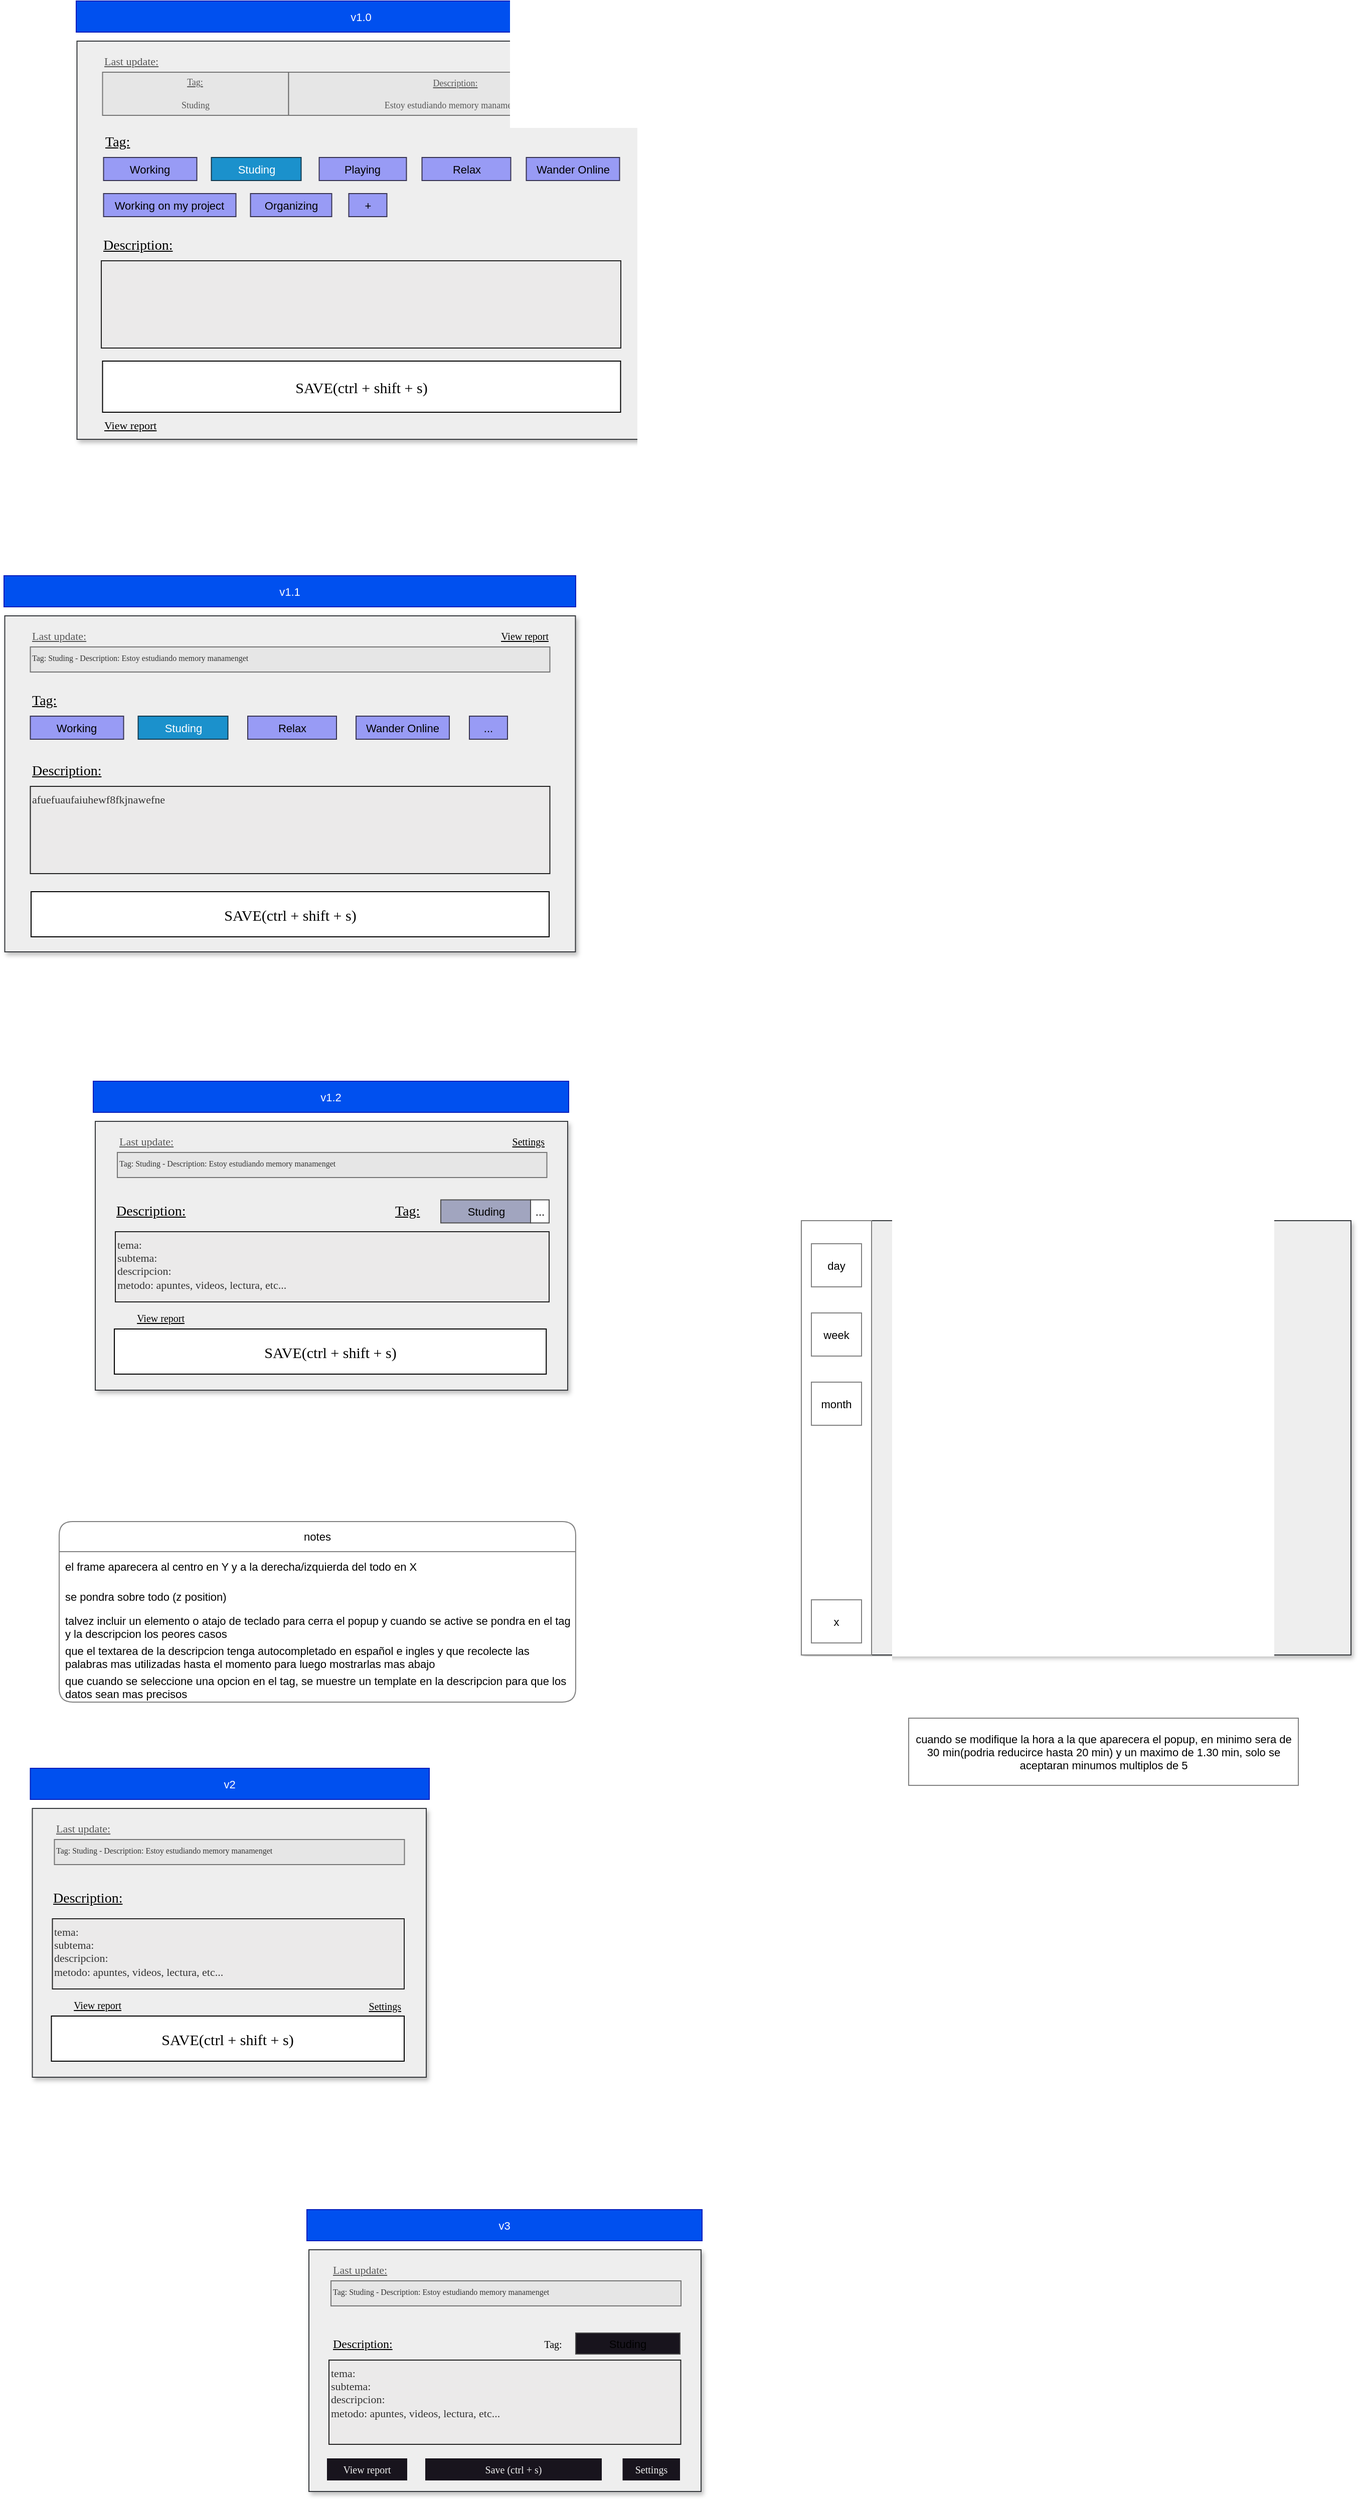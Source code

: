 <mxfile version="21.1.2" type="device" pages="2">
  <diagram id="fGHJM5MCqLucSSKI0ixK" name="Desing">
    <mxGraphModel dx="749" dy="794" grid="0" gridSize="10" guides="1" tooltips="1" connect="1" arrows="1" fold="1" page="0" pageScale="1" pageWidth="6000" pageHeight="6000" math="0" shadow="0">
      <root>
        <mxCell id="0" />
        <mxCell id="1" parent="0" />
        <mxCell id="WX6EeEbefu8KRz162WAU-1" value="" style="rounded=0;whiteSpace=wrap;html=1;shadow=1;strokeColor=#36393d;fontFamily=Helvetica;fontSize=11;fillColor=#eeeeee;" parent="1" vertex="1">
          <mxGeometry x="175.75" y="-187" width="569" height="397" as="geometry" />
        </mxCell>
        <mxCell id="WX6EeEbefu8KRz162WAU-2" value="v1.0" style="rounded=0;whiteSpace=wrap;html=1;shadow=0;strokeColor=#001DBC;fontFamily=Helvetica;fontSize=11;fillColor=#0050ef;fontColor=#ffffff;" parent="1" vertex="1">
          <mxGeometry x="175" y="-227" width="568" height="31" as="geometry" />
        </mxCell>
        <mxCell id="WX6EeEbefu8KRz162WAU-26" value="" style="group" parent="1" vertex="1" connectable="0">
          <mxGeometry x="200" y="2" width="518" height="117" as="geometry" />
        </mxCell>
        <mxCell id="WX6EeEbefu8KRz162WAU-3" value="" style="rounded=0;whiteSpace=wrap;html=1;shadow=0;strokeColor=#212121;fontFamily=Helvetica;fontSize=11;fillColor=#ebeaea;strokeWidth=1;glass=0;fontColor=#333333;" parent="WX6EeEbefu8KRz162WAU-26" vertex="1">
          <mxGeometry y="30" width="518" height="87" as="geometry" />
        </mxCell>
        <mxCell id="WX6EeEbefu8KRz162WAU-5" value="Description:" style="text;html=1;strokeColor=none;fillColor=none;align=left;verticalAlign=middle;whiteSpace=wrap;rounded=0;fontSize=14;fontFamily=Lucida Console;fontColor=#000000;fontStyle=4" parent="WX6EeEbefu8KRz162WAU-26" vertex="1">
          <mxGeometry width="109.5" height="30" as="geometry" />
        </mxCell>
        <mxCell id="WX6EeEbefu8KRz162WAU-27" value="" style="group" parent="1" vertex="1" connectable="0">
          <mxGeometry x="201.25" y="-179" width="518" height="66" as="geometry" />
        </mxCell>
        <mxCell id="WX6EeEbefu8KRz162WAU-18" value="" style="rounded=0;whiteSpace=wrap;html=1;shadow=0;strokeColor=#757575;fontFamily=Helvetica;fontSize=11;fillColor=#E6E6E6;strokeWidth=1;glass=0;fontColor=#333333;" parent="WX6EeEbefu8KRz162WAU-27" vertex="1">
          <mxGeometry y="23" width="518" height="43" as="geometry" />
        </mxCell>
        <mxCell id="WX6EeEbefu8KRz162WAU-19" value="Last update:" style="text;html=1;strokeColor=none;fillColor=none;align=left;verticalAlign=middle;whiteSpace=wrap;rounded=0;fontSize=11;fontFamily=Lucida Console;fontColor=#575757;fontStyle=4" parent="WX6EeEbefu8KRz162WAU-27" vertex="1">
          <mxGeometry width="90.75" height="24" as="geometry" />
        </mxCell>
        <mxCell id="WX6EeEbefu8KRz162WAU-20" value="Tag:" style="text;html=1;strokeColor=none;fillColor=none;align=center;verticalAlign=middle;whiteSpace=wrap;rounded=0;fontSize=9;fontFamily=Lucida Console;fontColor=#575757;fontStyle=4" parent="WX6EeEbefu8KRz162WAU-27" vertex="1">
          <mxGeometry y="24" width="184.75" height="18" as="geometry" />
        </mxCell>
        <mxCell id="WX6EeEbefu8KRz162WAU-21" value="Description:" style="text;html=1;strokeColor=none;fillColor=none;align=center;verticalAlign=middle;whiteSpace=wrap;rounded=0;fontSize=9;fontFamily=Lucida Console;fontColor=#575757;fontStyle=4" parent="WX6EeEbefu8KRz162WAU-27" vertex="1">
          <mxGeometry x="186.75" y="24" width="330" height="19" as="geometry" />
        </mxCell>
        <mxCell id="WX6EeEbefu8KRz162WAU-23" value="Studing" style="text;html=1;strokeColor=none;fillColor=none;align=center;verticalAlign=middle;whiteSpace=wrap;rounded=0;fontSize=9;fontFamily=Lucida Console;fontColor=#575757;fontStyle=0" parent="WX6EeEbefu8KRz162WAU-27" vertex="1">
          <mxGeometry x="1.5" y="45" width="182.25" height="21" as="geometry" />
        </mxCell>
        <mxCell id="WX6EeEbefu8KRz162WAU-24" value="Estoy estudiando memory manamenget" style="text;html=1;strokeColor=none;fillColor=none;align=center;verticalAlign=middle;whiteSpace=wrap;rounded=0;fontSize=9;fontFamily=Lucida Console;fontColor=#575757;fontStyle=0" parent="WX6EeEbefu8KRz162WAU-27" vertex="1">
          <mxGeometry x="186.75" y="45" width="331" height="21" as="geometry" />
        </mxCell>
        <mxCell id="WX6EeEbefu8KRz162WAU-25" value="" style="endArrow=none;html=1;rounded=0;labelBackgroundColor=default;strokeColor=#666666;fontFamily=Helvetica;fontSize=11;fontColor=default;shape=connector;exitX=0.358;exitY=0.996;exitDx=0;exitDy=0;exitPerimeter=0;entryX=0.358;entryY=0.001;entryDx=0;entryDy=0;entryPerimeter=0;" parent="WX6EeEbefu8KRz162WAU-27" source="WX6EeEbefu8KRz162WAU-18" target="WX6EeEbefu8KRz162WAU-18" edge="1">
          <mxGeometry width="50" height="50" relative="1" as="geometry">
            <mxPoint x="191.75" y="95" as="sourcePoint" />
            <mxPoint x="185.75" y="23" as="targetPoint" />
          </mxGeometry>
        </mxCell>
        <mxCell id="WX6EeEbefu8KRz162WAU-28" value="" style="group" parent="1" vertex="1" connectable="0">
          <mxGeometry x="202.25" y="-101" width="514.5" height="89" as="geometry" />
        </mxCell>
        <mxCell id="WX6EeEbefu8KRz162WAU-6" value="Tag:" style="text;html=1;strokeColor=none;fillColor=none;align=left;verticalAlign=middle;whiteSpace=wrap;rounded=0;fontSize=14;fontFamily=Lucida Console;fontColor=#000000;fontStyle=4" parent="WX6EeEbefu8KRz162WAU-28" vertex="1">
          <mxGeometry width="71.5" height="30" as="geometry" />
        </mxCell>
        <mxCell id="WX6EeEbefu8KRz162WAU-7" value="Working on my project" style="rounded=1;whiteSpace=wrap;html=1;shadow=0;strokeColor=#383452;fontFamily=Helvetica;fontSize=11;fillColor=#989BF5;arcSize=0;" parent="WX6EeEbefu8KRz162WAU-28" vertex="1">
          <mxGeometry y="66" width="132" height="23" as="geometry" />
        </mxCell>
        <mxCell id="WX6EeEbefu8KRz162WAU-8" value="Studing" style="rounded=1;whiteSpace=wrap;html=1;shadow=0;strokeColor=#13394D;fontFamily=Helvetica;fontSize=11;fillColor=#1B91CC;fontColor=#ffffff;arcSize=0;" parent="WX6EeEbefu8KRz162WAU-28" vertex="1">
          <mxGeometry x="107.5" y="30" width="89.5" height="23" as="geometry" />
        </mxCell>
        <mxCell id="WX6EeEbefu8KRz162WAU-9" value="Relax" style="rounded=1;whiteSpace=wrap;html=1;shadow=0;strokeColor=#383452;fontFamily=Helvetica;fontSize=11;fillColor=#989BF5;arcSize=0;" parent="WX6EeEbefu8KRz162WAU-28" vertex="1">
          <mxGeometry x="317.5" y="30" width="88.5" height="23" as="geometry" />
        </mxCell>
        <mxCell id="WX6EeEbefu8KRz162WAU-10" value="Playing" style="rounded=1;whiteSpace=wrap;html=1;shadow=0;strokeColor=#383452;fontFamily=Helvetica;fontSize=11;fillColor=#989BF5;arcSize=0;" parent="WX6EeEbefu8KRz162WAU-28" vertex="1">
          <mxGeometry x="215" y="30" width="87" height="23" as="geometry" />
        </mxCell>
        <mxCell id="WX6EeEbefu8KRz162WAU-11" value="Wander Online" style="rounded=1;whiteSpace=wrap;html=1;shadow=0;strokeColor=#383452;fontFamily=Helvetica;fontSize=11;fillColor=#989BF5;arcSize=0;" parent="WX6EeEbefu8KRz162WAU-28" vertex="1">
          <mxGeometry x="421.5" y="30" width="93" height="23" as="geometry" />
        </mxCell>
        <mxCell id="WX6EeEbefu8KRz162WAU-12" value="Working" style="rounded=1;whiteSpace=wrap;html=1;shadow=0;strokeColor=#383452;fontFamily=Helvetica;fontSize=11;fillColor=#989BF5;arcSize=0;" parent="WX6EeEbefu8KRz162WAU-28" vertex="1">
          <mxGeometry y="30" width="93" height="23" as="geometry" />
        </mxCell>
        <mxCell id="WX6EeEbefu8KRz162WAU-13" value="Organizing" style="rounded=1;whiteSpace=wrap;html=1;shadow=0;strokeColor=#383452;fontFamily=Helvetica;fontSize=11;fillColor=#989BF5;arcSize=0;" parent="WX6EeEbefu8KRz162WAU-28" vertex="1">
          <mxGeometry x="146.5" y="66" width="81" height="23" as="geometry" />
        </mxCell>
        <mxCell id="WX6EeEbefu8KRz162WAU-14" value="+" style="rounded=1;whiteSpace=wrap;html=1;shadow=0;strokeColor=#383452;fontFamily=Helvetica;fontSize=11;fillColor=#989BF5;arcSize=0;" parent="WX6EeEbefu8KRz162WAU-28" vertex="1">
          <mxGeometry x="244.5" y="66" width="38" height="23" as="geometry" />
        </mxCell>
        <mxCell id="WX6EeEbefu8KRz162WAU-29" value="" style="group" parent="1" vertex="1" connectable="0">
          <mxGeometry x="201.25" y="132" width="516.5" height="73" as="geometry" />
        </mxCell>
        <mxCell id="WX6EeEbefu8KRz162WAU-15" value="SAVE(ctrl + shift + s)" style="rounded=1;whiteSpace=wrap;html=1;shadow=0;fontFamily=Lucida Console;fontSize=15;arcSize=0;fontStyle=0" parent="WX6EeEbefu8KRz162WAU-29" vertex="1">
          <mxGeometry width="516.5" height="51" as="geometry" />
        </mxCell>
        <mxCell id="WX6EeEbefu8KRz162WAU-17" value="View report" style="text;html=1;strokeColor=none;fillColor=none;align=left;verticalAlign=bottom;whiteSpace=wrap;rounded=0;fontSize=11;fontFamily=Lucida Console;fontColor=#000000;fontStyle=4" parent="WX6EeEbefu8KRz162WAU-29" vertex="1">
          <mxGeometry y="51" width="91.75" height="22" as="geometry" />
        </mxCell>
        <mxCell id="WX6EeEbefu8KRz162WAU-30" value="" style="rounded=0;whiteSpace=wrap;html=1;shadow=1;strokeColor=#36393d;fontFamily=Helvetica;fontSize=11;fillColor=#eeeeee;movable=1;resizable=1;rotatable=1;deletable=1;editable=1;locked=0;connectable=1;" parent="1" vertex="1">
          <mxGeometry x="103.75" y="386" width="569" height="335" as="geometry" />
        </mxCell>
        <mxCell id="WX6EeEbefu8KRz162WAU-31" value="v1.1" style="rounded=0;whiteSpace=wrap;html=1;shadow=0;strokeColor=#001DBC;fontFamily=Helvetica;fontSize=11;fillColor=#0050ef;fontColor=#ffffff;" parent="1" vertex="1">
          <mxGeometry x="103" y="346" width="570" height="31" as="geometry" />
        </mxCell>
        <mxCell id="WX6EeEbefu8KRz162WAU-32" value="" style="group" parent="1" vertex="1" connectable="0">
          <mxGeometry x="129.25" y="526" width="518" height="117" as="geometry" />
        </mxCell>
        <mxCell id="WX6EeEbefu8KRz162WAU-33" value="afuefuaufaiuhewf8fkjnawefne" style="rounded=0;whiteSpace=wrap;html=1;shadow=0;strokeColor=#212121;fontFamily=Verdana;fontSize=11;fillColor=#ebeaea;strokeWidth=1;glass=0;fontColor=#333333;align=left;verticalAlign=top;" parent="WX6EeEbefu8KRz162WAU-32" vertex="1">
          <mxGeometry y="30" width="518" height="87" as="geometry" />
        </mxCell>
        <mxCell id="WX6EeEbefu8KRz162WAU-34" value="Description:" style="text;html=1;strokeColor=none;fillColor=none;align=left;verticalAlign=middle;whiteSpace=wrap;rounded=0;fontSize=14;fontFamily=Lucida Console;fontColor=#000000;fontStyle=4" parent="WX6EeEbefu8KRz162WAU-32" vertex="1">
          <mxGeometry width="109.5" height="30" as="geometry" />
        </mxCell>
        <mxCell id="WX6EeEbefu8KRz162WAU-57" value="" style="group" parent="1" vertex="1" connectable="0">
          <mxGeometry x="129.25" y="456" width="475.75" height="53" as="geometry" />
        </mxCell>
        <mxCell id="WX6EeEbefu8KRz162WAU-44" value="Tag:" style="text;html=1;strokeColor=none;fillColor=none;align=left;verticalAlign=middle;whiteSpace=wrap;rounded=0;fontSize=14;fontFamily=Lucida Console;fontColor=#000000;fontStyle=4" parent="WX6EeEbefu8KRz162WAU-57" vertex="1">
          <mxGeometry width="71.5" height="30" as="geometry" />
        </mxCell>
        <mxCell id="WX6EeEbefu8KRz162WAU-46" value="Studing" style="rounded=1;whiteSpace=wrap;html=1;shadow=0;strokeColor=#13394D;fontFamily=Helvetica;fontSize=11;fillColor=#1B91CC;fontColor=#ffffff;arcSize=0;" parent="WX6EeEbefu8KRz162WAU-57" vertex="1">
          <mxGeometry x="107.5" y="30" width="89.5" height="23" as="geometry" />
        </mxCell>
        <mxCell id="WX6EeEbefu8KRz162WAU-47" value="Relax" style="rounded=1;whiteSpace=wrap;html=1;shadow=0;strokeColor=#383452;fontFamily=Helvetica;fontSize=11;fillColor=#989BF5;arcSize=0;" parent="WX6EeEbefu8KRz162WAU-57" vertex="1">
          <mxGeometry x="216.75" y="30" width="88.5" height="23" as="geometry" />
        </mxCell>
        <mxCell id="WX6EeEbefu8KRz162WAU-49" value="Wander Online" style="rounded=1;whiteSpace=wrap;html=1;shadow=0;strokeColor=#383452;fontFamily=Helvetica;fontSize=11;fillColor=#989BF5;arcSize=0;" parent="WX6EeEbefu8KRz162WAU-57" vertex="1">
          <mxGeometry x="324.75" y="30" width="93" height="23" as="geometry" />
        </mxCell>
        <mxCell id="WX6EeEbefu8KRz162WAU-50" value="Working" style="rounded=1;whiteSpace=wrap;html=1;shadow=0;strokeColor=#383452;fontFamily=Helvetica;fontSize=11;fillColor=#989BF5;arcSize=0;" parent="WX6EeEbefu8KRz162WAU-57" vertex="1">
          <mxGeometry y="30" width="93" height="23" as="geometry" />
        </mxCell>
        <mxCell id="WX6EeEbefu8KRz162WAU-52" value="..." style="rounded=1;whiteSpace=wrap;html=1;shadow=0;strokeColor=#383452;fontFamily=Helvetica;fontSize=11;fillColor=#989BF5;arcSize=0;" parent="WX6EeEbefu8KRz162WAU-57" vertex="1">
          <mxGeometry x="437.75" y="30" width="38" height="23" as="geometry" />
        </mxCell>
        <mxCell id="WX6EeEbefu8KRz162WAU-58" value="" style="group;align=center;" parent="1" vertex="1" connectable="0">
          <mxGeometry x="129.25" y="394" width="518" height="48" as="geometry" />
        </mxCell>
        <mxCell id="WX6EeEbefu8KRz162WAU-36" value="Tag: Studing - Description: Estoy estudiando memory manamenget" style="rounded=0;whiteSpace=wrap;html=1;shadow=0;strokeColor=#757575;fontFamily=Lucida Console;fontSize=8;fillColor=#E6E6E6;strokeWidth=1;glass=0;fontColor=#333333;align=left;verticalAlign=top;" parent="WX6EeEbefu8KRz162WAU-58" vertex="1">
          <mxGeometry y="23" width="518" height="25" as="geometry" />
        </mxCell>
        <mxCell id="WX6EeEbefu8KRz162WAU-37" value="Last update:" style="text;html=1;strokeColor=none;fillColor=none;align=left;verticalAlign=middle;whiteSpace=wrap;rounded=0;fontSize=11;fontFamily=Lucida Console;fontColor=#575757;fontStyle=4" parent="WX6EeEbefu8KRz162WAU-58" vertex="1">
          <mxGeometry width="90.75" height="24" as="geometry" />
        </mxCell>
        <mxCell id="WX6EeEbefu8KRz162WAU-55" value="View report" style="text;html=1;strokeColor=none;fillColor=none;align=right;verticalAlign=middle;whiteSpace=wrap;rounded=0;fontSize=10;fontFamily=Lucida Console;fontColor=#000000;fontStyle=4" parent="WX6EeEbefu8KRz162WAU-58" vertex="1">
          <mxGeometry x="426.25" y="1" width="91.75" height="22" as="geometry" />
        </mxCell>
        <mxCell id="WX6EeEbefu8KRz162WAU-54" value="SAVE(ctrl + shift + s)" style="rounded=1;whiteSpace=wrap;html=1;shadow=0;fontFamily=Lucida Console;fontSize=15;arcSize=0;fontStyle=0" parent="1" vertex="1">
          <mxGeometry x="130" y="661" width="516.5" height="45" as="geometry" />
        </mxCell>
        <mxCell id="WX6EeEbefu8KRz162WAU-59" value="" style="rounded=0;whiteSpace=wrap;html=1;shadow=1;strokeColor=#36393d;fontFamily=Helvetica;fontSize=11;fillColor=#eeeeee;movable=1;resizable=1;rotatable=1;deletable=1;editable=1;locked=0;connectable=1;" parent="1" vertex="1">
          <mxGeometry x="194" y="890" width="471" height="268" as="geometry" />
        </mxCell>
        <mxCell id="WX6EeEbefu8KRz162WAU-60" value="v1.2" style="rounded=0;whiteSpace=wrap;html=1;shadow=0;strokeColor=#001DBC;fontFamily=Helvetica;fontSize=11;fillColor=#0050ef;fontColor=#ffffff;" parent="1" vertex="1">
          <mxGeometry x="192" y="850" width="474" height="31" as="geometry" />
        </mxCell>
        <mxCell id="WX6EeEbefu8KRz162WAU-75" value="SAVE(ctrl + shift + s)" style="rounded=1;whiteSpace=wrap;html=1;shadow=0;fontFamily=Lucida Console;fontSize=15;arcSize=0;fontStyle=0" parent="1" vertex="1">
          <mxGeometry x="213" y="1097" width="430.63" height="45" as="geometry" />
        </mxCell>
        <mxCell id="WX6EeEbefu8KRz162WAU-62" value="tema:&amp;nbsp;&lt;br&gt;subtema:&lt;br&gt;descripcion:&lt;br&gt;metodo: apuntes, videos, lectura, etc..." style="rounded=0;whiteSpace=wrap;html=1;shadow=0;strokeColor=#212121;fontFamily=Verdana;fontSize=11;fillColor=#ebeaea;strokeWidth=1;glass=0;fontColor=#333333;align=left;verticalAlign=top;" parent="1" vertex="1">
          <mxGeometry x="214" y="1000" width="432.5" height="70" as="geometry" />
        </mxCell>
        <mxCell id="WX6EeEbefu8KRz162WAU-63" value="Description:" style="text;html=1;strokeColor=none;fillColor=none;align=left;verticalAlign=middle;whiteSpace=wrap;rounded=0;fontSize=14;fontFamily=Lucida Console;fontColor=#000000;fontStyle=4" parent="1" vertex="1">
          <mxGeometry x="213" y="965" width="109.5" height="30" as="geometry" />
        </mxCell>
        <mxCell id="WX6EeEbefu8KRz162WAU-65" value="Tag:" style="text;html=1;strokeColor=none;fillColor=none;align=left;verticalAlign=middle;whiteSpace=wrap;rounded=0;fontSize=14;fontFamily=Lucida Console;fontColor=#000000;fontStyle=4" parent="1" vertex="1">
          <mxGeometry x="491" y="968.75" width="44.75" height="22.5" as="geometry" />
        </mxCell>
        <mxCell id="WX6EeEbefu8KRz162WAU-66" value="Studing" style="rounded=1;whiteSpace=wrap;html=1;shadow=0;fontFamily=Helvetica;fontSize=11;arcSize=0;fillColor=#A1A5BF;strokeColor=#4D4D4D;" parent="1" vertex="1">
          <mxGeometry x="538.5" y="968.25" width="89.5" height="23" as="geometry" />
        </mxCell>
        <mxCell id="WX6EeEbefu8KRz162WAU-70" value="..." style="rounded=1;whiteSpace=wrap;html=1;shadow=0;fontFamily=Helvetica;fontSize=11;arcSize=0;strokeColor=#4D4D4D;" parent="1" vertex="1">
          <mxGeometry x="628" y="968.25" width="18.5" height="23" as="geometry" />
        </mxCell>
        <mxCell id="WX6EeEbefu8KRz162WAU-79" value="" style="group" parent="1" vertex="1" connectable="0">
          <mxGeometry x="216" y="899" width="428.25" height="47" as="geometry" />
        </mxCell>
        <mxCell id="WX6EeEbefu8KRz162WAU-72" value="Tag: Studing - Description: Estoy estudiando memory manamenget" style="rounded=0;whiteSpace=wrap;html=1;shadow=0;strokeColor=#757575;fontFamily=Lucida Console;fontSize=8;fillColor=#E6E6E6;strokeWidth=1;glass=0;fontColor=#333333;align=left;verticalAlign=top;" parent="WX6EeEbefu8KRz162WAU-79" vertex="1">
          <mxGeometry y="22" width="428.25" height="25" as="geometry" />
        </mxCell>
        <mxCell id="WX6EeEbefu8KRz162WAU-73" value="Last update:" style="text;html=1;strokeColor=none;fillColor=none;align=left;verticalAlign=middle;whiteSpace=wrap;rounded=0;fontSize=11;fontFamily=Lucida Console;fontColor=#575757;fontStyle=4" parent="WX6EeEbefu8KRz162WAU-79" vertex="1">
          <mxGeometry width="90.75" height="22" as="geometry" />
        </mxCell>
        <mxCell id="WX6EeEbefu8KRz162WAU-74" value="Settings" style="text;html=1;strokeColor=none;fillColor=none;align=right;verticalAlign=middle;whiteSpace=wrap;rounded=0;fontSize=10;fontFamily=Lucida Console;fontColor=#000000;fontStyle=4" parent="WX6EeEbefu8KRz162WAU-79" vertex="1">
          <mxGeometry x="371" width="57.25" height="22" as="geometry" />
        </mxCell>
        <mxCell id="WX6EeEbefu8KRz162WAU-80" value="View report" style="text;html=1;strokeColor=none;fillColor=none;align=right;verticalAlign=middle;whiteSpace=wrap;rounded=0;fontSize=10;fontFamily=Lucida Console;fontColor=#000000;fontStyle=4" parent="1" vertex="1">
          <mxGeometry x="214" y="1075" width="71" height="22" as="geometry" />
        </mxCell>
        <mxCell id="WX6EeEbefu8KRz162WAU-82" value="notes" style="swimlane;fontStyle=0;childLayout=stackLayout;horizontal=1;startSize=30;horizontalStack=0;resizeParent=1;resizeParentMax=0;resizeLast=0;collapsible=1;marginBottom=0;whiteSpace=wrap;html=1;rounded=1;shadow=0;strokeColor=#808080;fontFamily=Helvetica;fontSize=11;fontColor=default;fillColor=default;" parent="1" vertex="1">
          <mxGeometry x="158" y="1289" width="515" height="180" as="geometry" />
        </mxCell>
        <mxCell id="WX6EeEbefu8KRz162WAU-83" value="el frame aparecera al centro en Y y a la derecha/izquierda del todo en X" style="text;strokeColor=none;fillColor=none;align=left;verticalAlign=middle;spacingLeft=4;spacingRight=4;overflow=hidden;points=[[0,0.5],[1,0.5]];portConstraint=eastwest;rotatable=0;whiteSpace=wrap;html=1;fontSize=11;fontFamily=Helvetica;fontColor=default;" parent="WX6EeEbefu8KRz162WAU-82" vertex="1">
          <mxGeometry y="30" width="515" height="30" as="geometry" />
        </mxCell>
        <mxCell id="WX6EeEbefu8KRz162WAU-84" value="se pondra sobre todo (z position)" style="text;strokeColor=none;fillColor=none;align=left;verticalAlign=middle;spacingLeft=4;spacingRight=4;overflow=hidden;points=[[0,0.5],[1,0.5]];portConstraint=eastwest;rotatable=0;whiteSpace=wrap;html=1;fontSize=11;fontFamily=Helvetica;fontColor=default;" parent="WX6EeEbefu8KRz162WAU-82" vertex="1">
          <mxGeometry y="60" width="515" height="30" as="geometry" />
        </mxCell>
        <mxCell id="WX6EeEbefu8KRz162WAU-85" value="talvez incluir un elemento o atajo de teclado para cerra el popup y cuando se active se pondra en el tag y la descripcion los peores casos" style="text;strokeColor=none;fillColor=none;align=left;verticalAlign=middle;spacingLeft=4;spacingRight=4;overflow=hidden;points=[[0,0.5],[1,0.5]];portConstraint=eastwest;rotatable=0;whiteSpace=wrap;html=1;fontSize=11;fontFamily=Helvetica;fontColor=default;" parent="WX6EeEbefu8KRz162WAU-82" vertex="1">
          <mxGeometry y="90" width="515" height="30" as="geometry" />
        </mxCell>
        <mxCell id="WX6EeEbefu8KRz162WAU-86" value="que el textarea de la descripcion tenga autocompletado en español e ingles y que recolecte las palabras mas utilizadas hasta el momento para luego mostrarlas mas abajo" style="text;strokeColor=none;fillColor=none;align=left;verticalAlign=middle;spacingLeft=4;spacingRight=4;overflow=hidden;points=[[0,0.5],[1,0.5]];portConstraint=eastwest;rotatable=0;whiteSpace=wrap;html=1;fontSize=11;fontFamily=Helvetica;fontColor=default;" parent="WX6EeEbefu8KRz162WAU-82" vertex="1">
          <mxGeometry y="120" width="515" height="30" as="geometry" />
        </mxCell>
        <mxCell id="WX6EeEbefu8KRz162WAU-87" value="que cuando se seleccione una opcion en el tag, se muestre un template en la descripcion para que los datos sean mas precisos" style="text;strokeColor=none;fillColor=none;align=left;verticalAlign=middle;spacingLeft=4;spacingRight=4;overflow=hidden;points=[[0,0.5],[1,0.5]];portConstraint=eastwest;rotatable=0;whiteSpace=wrap;html=1;fontSize=11;fontFamily=Helvetica;fontColor=default;" parent="WX6EeEbefu8KRz162WAU-82" vertex="1">
          <mxGeometry y="150" width="515" height="30" as="geometry" />
        </mxCell>
        <mxCell id="WX6EeEbefu8KRz162WAU-88" value="" style="rounded=0;whiteSpace=wrap;html=1;shadow=1;strokeColor=#36393d;fontFamily=Helvetica;fontSize=11;fillColor=#eeeeee;movable=1;resizable=1;rotatable=1;deletable=1;editable=1;locked=0;connectable=1;" parent="1" vertex="1">
          <mxGeometry x="898" y="989" width="548" height="433" as="geometry" />
        </mxCell>
        <mxCell id="WX6EeEbefu8KRz162WAU-89" value="" style="rounded=0;whiteSpace=wrap;html=1;shadow=0;strokeColor=#808080;fontFamily=Helvetica;fontSize=11;fontColor=default;fillColor=default;" parent="1" vertex="1">
          <mxGeometry x="898" y="989" width="70" height="433" as="geometry" />
        </mxCell>
        <mxCell id="WX6EeEbefu8KRz162WAU-90" value="day" style="rounded=0;whiteSpace=wrap;html=1;shadow=0;strokeColor=#808080;fontFamily=Helvetica;fontSize=11;fontColor=default;fillColor=default;" parent="1" vertex="1">
          <mxGeometry x="908" y="1012" width="50" height="43" as="geometry" />
        </mxCell>
        <mxCell id="WX6EeEbefu8KRz162WAU-91" value="week" style="rounded=0;whiteSpace=wrap;html=1;shadow=0;strokeColor=#808080;fontFamily=Helvetica;fontSize=11;fontColor=default;fillColor=default;" parent="1" vertex="1">
          <mxGeometry x="908" y="1081" width="50" height="43" as="geometry" />
        </mxCell>
        <mxCell id="WX6EeEbefu8KRz162WAU-92" value="month" style="rounded=0;whiteSpace=wrap;html=1;shadow=0;strokeColor=#808080;fontFamily=Helvetica;fontSize=11;fontColor=default;fillColor=default;" parent="1" vertex="1">
          <mxGeometry x="908" y="1150" width="50" height="43" as="geometry" />
        </mxCell>
        <mxCell id="WX6EeEbefu8KRz162WAU-93" value="x" style="rounded=0;whiteSpace=wrap;html=1;shadow=0;strokeColor=#808080;fontFamily=Helvetica;fontSize=11;fontColor=default;fillColor=default;" parent="1" vertex="1">
          <mxGeometry x="908" y="1367" width="50" height="43" as="geometry" />
        </mxCell>
        <mxCell id="WX6EeEbefu8KRz162WAU-94" value="cuando se modifique la hora a la que aparecera el popup, en minimo sera de 30 min(podria reducirce hasta 20 min) y un maximo de 1.30 min, solo se aceptaran minumos multiplos de 5" style="whiteSpace=wrap;html=1;rounded=1;shadow=0;strokeColor=#808080;fontFamily=Helvetica;fontSize=11;fontColor=default;fillColor=default;arcSize=0;" parent="1" vertex="1">
          <mxGeometry x="1005" y="1485" width="388.5" height="67" as="geometry" />
        </mxCell>
        <mxCell id="SWigj1dO-32BlHNll4bW-15" value="" style="rounded=0;whiteSpace=wrap;html=1;shadow=1;strokeColor=#36393d;fontFamily=Helvetica;fontSize=11;fillColor=#eeeeee;movable=1;resizable=1;rotatable=1;deletable=1;editable=1;locked=0;connectable=1;" parent="1" vertex="1">
          <mxGeometry x="131.25" y="1575" width="392.75" height="268" as="geometry" />
        </mxCell>
        <mxCell id="SWigj1dO-32BlHNll4bW-16" value="v2" style="rounded=0;whiteSpace=wrap;html=1;shadow=0;strokeColor=#001DBC;fontFamily=Helvetica;fontSize=11;fillColor=#0050ef;fontColor=#ffffff;" parent="1" vertex="1">
          <mxGeometry x="129.25" y="1535" width="397.75" height="31" as="geometry" />
        </mxCell>
        <mxCell id="SWigj1dO-32BlHNll4bW-17" value="SAVE(ctrl + shift + s)" style="rounded=1;whiteSpace=wrap;html=1;shadow=0;fontFamily=Lucida Console;fontSize=15;arcSize=0;fontStyle=0" parent="1" vertex="1">
          <mxGeometry x="150.25" y="1782" width="351.75" height="45" as="geometry" />
        </mxCell>
        <mxCell id="SWigj1dO-32BlHNll4bW-18" value="tema:&amp;nbsp;&lt;br&gt;subtema:&lt;br&gt;descripcion:&lt;br&gt;metodo: apuntes, videos, lectura, etc..." style="rounded=0;whiteSpace=wrap;html=1;shadow=0;strokeColor=#212121;fontFamily=Verdana;fontSize=11;fillColor=#ebeaea;strokeWidth=1;glass=0;fontColor=#333333;align=left;verticalAlign=top;" parent="1" vertex="1">
          <mxGeometry x="151.25" y="1685" width="350.75" height="70" as="geometry" />
        </mxCell>
        <mxCell id="SWigj1dO-32BlHNll4bW-19" value="Description:" style="text;html=1;strokeColor=none;fillColor=none;align=left;verticalAlign=middle;whiteSpace=wrap;rounded=0;fontSize=14;fontFamily=Lucida Console;fontColor=#000000;fontStyle=4" parent="1" vertex="1">
          <mxGeometry x="150.25" y="1650" width="109.5" height="30" as="geometry" />
        </mxCell>
        <mxCell id="SWigj1dO-32BlHNll4bW-27" value="View report" style="text;html=1;strokeColor=none;fillColor=none;align=right;verticalAlign=middle;whiteSpace=wrap;rounded=0;fontSize=10;fontFamily=Lucida Console;fontColor=#000000;fontStyle=4" parent="1" vertex="1">
          <mxGeometry x="151.25" y="1760" width="71" height="22" as="geometry" />
        </mxCell>
        <mxCell id="SWigj1dO-32BlHNll4bW-26" value="Settings" style="text;html=1;strokeColor=none;fillColor=none;align=right;verticalAlign=middle;whiteSpace=wrap;rounded=0;fontSize=10;fontFamily=Lucida Console;fontColor=#000000;fontStyle=4" parent="1" vertex="1">
          <mxGeometry x="444" y="1761" width="57.25" height="22" as="geometry" />
        </mxCell>
        <mxCell id="SWigj1dO-32BlHNll4bW-28" value="" style="group" parent="1" vertex="1" connectable="0">
          <mxGeometry x="153.25" y="1584" width="349" height="47" as="geometry" />
        </mxCell>
        <mxCell id="SWigj1dO-32BlHNll4bW-24" value="Tag: Studing - Description: Estoy estudiando memory manamenget" style="rounded=0;whiteSpace=wrap;html=1;shadow=0;strokeColor=#757575;fontFamily=Lucida Console;fontSize=8;fillColor=#E6E6E6;strokeWidth=1;glass=0;fontColor=#333333;align=left;verticalAlign=top;" parent="SWigj1dO-32BlHNll4bW-28" vertex="1">
          <mxGeometry y="22" width="349" height="25" as="geometry" />
        </mxCell>
        <mxCell id="SWigj1dO-32BlHNll4bW-25" value="Last update:" style="text;html=1;strokeColor=none;fillColor=none;align=left;verticalAlign=middle;whiteSpace=wrap;rounded=0;fontSize=11;fontFamily=Lucida Console;fontColor=#575757;fontStyle=4" parent="SWigj1dO-32BlHNll4bW-28" vertex="1">
          <mxGeometry width="90.75" height="22" as="geometry" />
        </mxCell>
        <mxCell id="7HgrBJgZmtoypeQ3cqZB-1" value="" style="rounded=0;whiteSpace=wrap;html=1;shadow=1;strokeColor=#36393d;fontFamily=Helvetica;fontSize=11;fillColor=#eeeeee;movable=1;resizable=1;rotatable=1;deletable=1;editable=1;locked=0;connectable=1;" vertex="1" parent="1">
          <mxGeometry x="407" y="2015" width="391" height="241" as="geometry" />
        </mxCell>
        <mxCell id="7HgrBJgZmtoypeQ3cqZB-2" value="v3" style="rounded=0;whiteSpace=wrap;html=1;shadow=0;strokeColor=#001DBC;fontFamily=Helvetica;fontSize=11;fillColor=#0050ef;fontColor=#ffffff;" vertex="1" parent="1">
          <mxGeometry x="405" y="1975" width="394" height="31" as="geometry" />
        </mxCell>
        <mxCell id="7HgrBJgZmtoypeQ3cqZB-4" value="tema:&amp;nbsp;&lt;br&gt;subtema:&lt;br&gt;descripcion:&lt;br&gt;metodo: apuntes, videos, lectura, etc..." style="rounded=0;whiteSpace=wrap;html=1;shadow=0;strokeColor=#212121;fontFamily=Verdana;fontSize=11;fillColor=#ebeaea;strokeWidth=1;glass=0;fontColor=#333333;align=left;verticalAlign=top;" vertex="1" parent="1">
          <mxGeometry x="427" y="2125" width="350.75" height="84" as="geometry" />
        </mxCell>
        <mxCell id="7HgrBJgZmtoypeQ3cqZB-5" value="Description:" style="text;html=1;strokeColor=none;fillColor=none;align=left;verticalAlign=middle;whiteSpace=wrap;rounded=0;fontSize=12;fontFamily=Lucida Console;fontColor=#000000;fontStyle=4" vertex="1" parent="1">
          <mxGeometry x="429" y="2098.5" width="96" height="20" as="geometry" />
        </mxCell>
        <mxCell id="7HgrBJgZmtoypeQ3cqZB-6" value="View report" style="text;html=1;align=center;verticalAlign=middle;whiteSpace=wrap;rounded=0;fontSize=10;fontFamily=Lucida Console;fontStyle=0;fillColor=#18141D;fontColor=#F0F0F0;strokeColor=none;" vertex="1" parent="1">
          <mxGeometry x="425" y="2223" width="80" height="22" as="geometry" />
        </mxCell>
        <mxCell id="7HgrBJgZmtoypeQ3cqZB-7" value="Settings" style="text;html=1;strokeColor=none;fillColor=#18141D;align=center;verticalAlign=middle;whiteSpace=wrap;rounded=0;fontSize=10;fontFamily=Lucida Console;fontColor=#F0F0F0;fontStyle=0" vertex="1" parent="1">
          <mxGeometry x="719.75" y="2223" width="57.25" height="22" as="geometry" />
        </mxCell>
        <mxCell id="7HgrBJgZmtoypeQ3cqZB-8" value="" style="group" vertex="1" connectable="0" parent="1">
          <mxGeometry x="429" y="2024" width="349" height="47" as="geometry" />
        </mxCell>
        <mxCell id="7HgrBJgZmtoypeQ3cqZB-9" value="Tag: Studing - Description: Estoy estudiando memory manamenget" style="rounded=0;whiteSpace=wrap;html=1;shadow=0;strokeColor=#757575;fontFamily=Lucida Console;fontSize=8;fillColor=#E6E6E6;strokeWidth=1;glass=0;fontColor=#333333;align=left;verticalAlign=top;" vertex="1" parent="7HgrBJgZmtoypeQ3cqZB-8">
          <mxGeometry y="22" width="349" height="25" as="geometry" />
        </mxCell>
        <mxCell id="7HgrBJgZmtoypeQ3cqZB-10" value="Last update:" style="text;html=1;strokeColor=none;fillColor=none;align=left;verticalAlign=middle;whiteSpace=wrap;rounded=0;fontSize=11;fontFamily=Lucida Console;fontColor=#575757;fontStyle=4" vertex="1" parent="7HgrBJgZmtoypeQ3cqZB-8">
          <mxGeometry width="90.75" height="22" as="geometry" />
        </mxCell>
        <mxCell id="7HgrBJgZmtoypeQ3cqZB-11" value="Save (ctrl + s)" style="text;html=1;align=center;verticalAlign=middle;whiteSpace=wrap;rounded=0;fontSize=10;fontFamily=Lucida Console;fontStyle=0;fillColor=#18141D;fontColor=#F0F0F0;strokeColor=none;" vertex="1" parent="1">
          <mxGeometry x="523" y="2223" width="176" height="22" as="geometry" />
        </mxCell>
        <mxCell id="7HgrBJgZmtoypeQ3cqZB-12" value="Tag:" style="text;html=1;strokeColor=none;fillColor=none;align=center;verticalAlign=middle;whiteSpace=wrap;rounded=0;fontSize=10;fontFamily=Lucida Console;fontColor=#000000;fontStyle=0;horizontal=1;" vertex="1" parent="1">
          <mxGeometry x="634.5" y="2101" width="30.5" height="15" as="geometry" />
        </mxCell>
        <mxCell id="7HgrBJgZmtoypeQ3cqZB-13" value="Studing" style="rounded=1;whiteSpace=wrap;html=1;shadow=0;fontFamily=Helvetica;fontSize=11;arcSize=0;fillColor=#18141d;strokeColor=#4D4D4D;" vertex="1" parent="1">
          <mxGeometry x="673" y="2098" width="104" height="21" as="geometry" />
        </mxCell>
      </root>
    </mxGraphModel>
  </diagram>
  <diagram name="Page-1" id="809RStWlohQ3-12yxadR">
    <mxGraphModel dx="1748" dy="1144" grid="0" gridSize="10" guides="1" tooltips="1" connect="1" arrows="1" fold="1" page="0" pageScale="1" pageWidth="6000" pageHeight="6000" math="0" shadow="0">
      <root>
        <mxCell id="0" />
        <mxCell id="1" parent="0" />
        <mxCell id="zNLUCi5WK5RYkxZkkCba-1" value="Description" style="rounded=1;whiteSpace=wrap;html=1;strokeColor=#808080;shadow=1;" parent="1" vertex="1">
          <mxGeometry x="127" y="236" width="120" height="60" as="geometry" />
        </mxCell>
        <mxCell id="zNLUCi5WK5RYkxZkkCba-4" value="Description" style="rounded=0;whiteSpace=wrap;html=1;shadow=1;strokeColor=#808080;fontFamily=Helvetica;fontSize=11;fontColor=default;fillColor=default;" parent="1" vertex="1">
          <mxGeometry x="332" y="480" width="120" height="60" as="geometry" />
        </mxCell>
        <mxCell id="zNLUCi5WK5RYkxZkkCba-5" value="Save" style="ellipse;whiteSpace=wrap;html=1;rounded=1;shadow=1;strokeColor=#808080;fontFamily=Helvetica;fontSize=11;fontColor=default;fillColor=default;" parent="1" vertex="1">
          <mxGeometry x="582" y="480" width="120" height="80" as="geometry" />
        </mxCell>
        <mxCell id="BCrPengTg6pvyps85KCS-1" value="abrir popup automaticamente cada x minutos" style="whiteSpace=wrap;html=1;rounded=1;shadow=0;strokeColor=#314354;fontFamily=Helvetica;fontSize=11;fontColor=#ffffff;fillColor=#647687;" parent="1" vertex="1">
          <mxGeometry x="456" y="863" width="195" height="40" as="geometry" />
        </mxCell>
        <mxCell id="BCrPengTg6pvyps85KCS-2" value="popup se activara automaticamente cuando la pantalla esta encendida" style="whiteSpace=wrap;html=1;rounded=1;shadow=0;strokeColor=#314354;fontFamily=Helvetica;fontSize=11;fontColor=#ffffff;fillColor=#647687;" parent="1" vertex="1">
          <mxGeometry x="419" y="797" width="195" height="40" as="geometry" />
        </mxCell>
        <mxCell id="BCrPengTg6pvyps85KCS-3" value="popup obtendra el ultimo dato sobre el tag y description y lo mostrara en el apartado de last update" style="whiteSpace=wrap;html=1;rounded=1;shadow=0;strokeColor=#005700;fontFamily=Helvetica;fontSize=11;fontColor=#ffffff;fillColor=#008a00;" parent="1" vertex="1">
          <mxGeometry x="530" y="941" width="280" height="38" as="geometry" />
        </mxCell>
        <mxCell id="BCrPengTg6pvyps85KCS-4" value="el boton save del popup, reiniciara el temporizador, obtendra la informacion de tag y description, luego cerrara el popup" style="whiteSpace=wrap;html=1;rounded=1;shadow=0;strokeColor=#005700;fontFamily=Helvetica;fontSize=11;fontColor=#ffffff;fillColor=#008a00;" parent="1" vertex="1">
          <mxGeometry x="651" y="1017" width="307" height="46" as="geometry" />
        </mxCell>
        <mxCell id="5HFmrUTO-LnRgoNXd6n--1" value="List" style="swimlane;fontStyle=0;childLayout=stackLayout;horizontal=1;startSize=30;horizontalStack=0;resizeParent=1;resizeParentMax=0;resizeLast=0;collapsible=1;marginBottom=0;whiteSpace=wrap;html=1;rounded=1;shadow=1;strokeColor=#808080;fontFamily=Helvetica;fontSize=11;fontColor=default;fillColor=default;" parent="1" vertex="1">
          <mxGeometry x="322" y="1086" width="826" height="630" as="geometry" />
        </mxCell>
        <mxCell id="5HFmrUTO-LnRgoNXd6n--2" value="poner el temporizador" style="text;strokeColor=none;fillColor=none;align=left;verticalAlign=middle;spacingLeft=4;spacingRight=4;overflow=hidden;points=[[0,0.5],[1,0.5]];portConstraint=eastwest;rotatable=0;whiteSpace=wrap;html=1;fontSize=11;fontFamily=Helvetica;fontColor=#009900;" parent="5HFmrUTO-LnRgoNXd6n--1" vertex="1">
          <mxGeometry y="30" width="826" height="30" as="geometry" />
        </mxCell>
        <mxCell id="5HFmrUTO-LnRgoNXd6n--3" value="agregar el atajo de teclado para cerrar la ventana" style="text;strokeColor=none;fillColor=none;align=left;verticalAlign=middle;spacingLeft=4;spacingRight=4;overflow=hidden;points=[[0,0.5],[1,0.5]];portConstraint=eastwest;rotatable=0;whiteSpace=wrap;html=1;fontSize=11;fontFamily=Helvetica;fontColor=#009900;" parent="5HFmrUTO-LnRgoNXd6n--1" vertex="1">
          <mxGeometry y="60" width="826" height="30" as="geometry" />
        </mxCell>
        <mxCell id="5HFmrUTO-LnRgoNXd6n--22" value="setear el tiempo que aparecera el popup desde el mainframe" style="text;strokeColor=none;fillColor=none;align=left;verticalAlign=middle;spacingLeft=4;spacingRight=4;overflow=hidden;points=[[0,0.5],[1,0.5]];portConstraint=eastwest;rotatable=0;whiteSpace=wrap;html=1;fontSize=11;fontFamily=Helvetica;fontColor=#009900;" parent="5HFmrUTO-LnRgoNXd6n--1" vertex="1">
          <mxGeometry y="90" width="826" height="30" as="geometry" />
        </mxCell>
        <mxCell id="5HFmrUTO-LnRgoNXd6n--4" value="agregar evento para los label y que redireccionen al mainFrame" style="text;strokeColor=none;fillColor=none;align=left;verticalAlign=middle;spacingLeft=4;spacingRight=4;overflow=hidden;points=[[0,0.5],[1,0.5]];portConstraint=eastwest;rotatable=0;whiteSpace=wrap;html=1;fontSize=11;fontFamily=Helvetica;fontColor=#9933FF;" parent="5HFmrUTO-LnRgoNXd6n--1" vertex="1">
          <mxGeometry y="120" width="826" height="30" as="geometry" />
        </mxCell>
        <mxCell id="5HFmrUTO-LnRgoNXd6n--5" value="remover la barra del popup" style="text;strokeColor=none;fillColor=none;align=left;verticalAlign=middle;spacingLeft=4;spacingRight=4;overflow=hidden;points=[[0,0.5],[1,0.5]];portConstraint=eastwest;rotatable=0;whiteSpace=wrap;html=1;fontSize=11;fontFamily=Helvetica;fontColor=#009900;" parent="5HFmrUTO-LnRgoNXd6n--1" vertex="1">
          <mxGeometry y="150" width="826" height="30" as="geometry" />
        </mxCell>
        <mxCell id="5HFmrUTO-LnRgoNXd6n--6" value="posicionar el popup al lado izquierdo central del monitor" style="text;strokeColor=none;fillColor=none;align=left;verticalAlign=middle;spacingLeft=4;spacingRight=4;overflow=hidden;points=[[0,0.5],[1,0.5]];portConstraint=eastwest;rotatable=0;whiteSpace=wrap;html=1;fontSize=11;fontFamily=Helvetica;fontColor=#009900;" parent="5HFmrUTO-LnRgoNXd6n--1" vertex="1">
          <mxGeometry y="180" width="826" height="30" as="geometry" />
        </mxCell>
        <mxCell id="5HFmrUTO-LnRgoNXd6n--7" value="crear el mainFrame donde estara todas las configuraciones y estadisticas del popup" style="text;strokeColor=none;fillColor=none;align=left;verticalAlign=middle;spacingLeft=4;spacingRight=4;overflow=hidden;points=[[0,0.5],[1,0.5]];portConstraint=eastwest;rotatable=0;whiteSpace=wrap;html=1;fontSize=11;fontFamily=Helvetica;fontColor=#009900;" parent="5HFmrUTO-LnRgoNXd6n--1" vertex="1">
          <mxGeometry y="210" width="826" height="30" as="geometry" />
        </mxCell>
        <mxCell id="5HFmrUTO-LnRgoNXd6n--8" value="hacer que el comboBox sea customizable en el mainFrame" style="text;strokeColor=none;fillColor=none;align=left;verticalAlign=middle;spacingLeft=4;spacingRight=4;overflow=hidden;points=[[0,0.5],[1,0.5]];portConstraint=eastwest;rotatable=0;whiteSpace=wrap;html=1;fontSize=11;fontFamily=Helvetica;fontColor=default;" parent="5HFmrUTO-LnRgoNXd6n--1" vertex="1">
          <mxGeometry y="240" width="826" height="30" as="geometry" />
        </mxCell>
        <mxCell id="5HFmrUTO-LnRgoNXd6n--9" value="refactorizacion basica al codigo" style="text;strokeColor=none;fillColor=none;align=left;verticalAlign=middle;spacingLeft=4;spacingRight=4;overflow=hidden;points=[[0,0.5],[1,0.5]];portConstraint=eastwest;rotatable=0;whiteSpace=wrap;html=1;fontSize=11;fontFamily=Helvetica;fontColor=#009900;" parent="5HFmrUTO-LnRgoNXd6n--1" vertex="1">
          <mxGeometry y="270" width="826" height="30" as="geometry" />
        </mxCell>
        <mxCell id="5HFmrUTO-LnRgoNXd6n--10" value="refactorizacion avanzada al codigo" style="text;strokeColor=none;fillColor=none;align=left;verticalAlign=middle;spacingLeft=4;spacingRight=4;overflow=hidden;points=[[0,0.5],[1,0.5]];portConstraint=eastwest;rotatable=0;whiteSpace=wrap;html=1;fontSize=11;fontFamily=Helvetica;fontColor=default;" parent="5HFmrUTO-LnRgoNXd6n--1" vertex="1">
          <mxGeometry y="300" width="826" height="30" as="geometry" />
        </mxCell>
        <mxCell id="5HFmrUTO-LnRgoNXd6n--15" value="hacer que se pueda scroll en el textarea description" style="text;strokeColor=none;fillColor=none;align=left;verticalAlign=middle;spacingLeft=4;spacingRight=4;overflow=hidden;points=[[0,0.5],[1,0.5]];portConstraint=eastwest;rotatable=0;whiteSpace=wrap;html=1;fontSize=11;fontFamily=Helvetica;fontColor=#009900;" parent="5HFmrUTO-LnRgoNXd6n--1" vertex="1">
          <mxGeometry y="330" width="826" height="30" as="geometry" />
        </mxCell>
        <mxCell id="5HFmrUTO-LnRgoNXd6n--17" value="hacer que la app se inicie automaticamente cuando se enciende la computadora" style="text;strokeColor=none;fillColor=none;align=left;verticalAlign=middle;spacingLeft=4;spacingRight=4;overflow=hidden;points=[[0,0.5],[1,0.5]];portConstraint=eastwest;rotatable=0;whiteSpace=wrap;html=1;fontSize=11;fontFamily=Helvetica;fontColor=default;" parent="5HFmrUTO-LnRgoNXd6n--1" vertex="1">
          <mxGeometry y="360" width="826" height="30" as="geometry" />
        </mxCell>
        <mxCell id="5HFmrUTO-LnRgoNXd6n--18" value="hacer que el temporizador del popup se reinicie o apage cuando se apage/hiberne la computadora" style="text;strokeColor=none;fillColor=none;align=left;verticalAlign=middle;spacingLeft=4;spacingRight=4;overflow=hidden;points=[[0,0.5],[1,0.5]];portConstraint=eastwest;rotatable=0;whiteSpace=wrap;html=1;fontSize=11;fontFamily=Helvetica;fontColor=default;" parent="5HFmrUTO-LnRgoNXd6n--1" vertex="1">
          <mxGeometry y="390" width="826" height="30" as="geometry" />
        </mxCell>
        <mxCell id="5HFmrUTO-LnRgoNXd6n--21" value="cambiar el nombre de data.csv a history.csv y crear un nuevo archivo .csv que guarde los ultimos 10 reportes para usarlo en readLastLine" style="text;strokeColor=none;fillColor=none;align=left;verticalAlign=middle;spacingLeft=4;spacingRight=4;overflow=hidden;points=[[0,0.5],[1,0.5]];portConstraint=eastwest;rotatable=0;whiteSpace=wrap;html=1;fontSize=11;fontFamily=Helvetica;fontColor=default;" parent="5HFmrUTO-LnRgoNXd6n--1" vertex="1">
          <mxGeometry y="420" width="826" height="30" as="geometry" />
        </mxCell>
        <mxCell id="5HFmrUTO-LnRgoNXd6n--19" value="Error: en los textfields, cuando el texto transpasa el extremo derecho de los textfields" style="text;strokeColor=none;fillColor=none;align=left;verticalAlign=middle;spacingLeft=4;spacingRight=4;overflow=hidden;points=[[0,0.5],[1,0.5]];portConstraint=eastwest;rotatable=0;whiteSpace=wrap;html=1;fontSize=11;fontFamily=Helvetica;fontColor=#009900;" parent="5HFmrUTO-LnRgoNXd6n--1" vertex="1">
          <mxGeometry y="450" width="826" height="30" as="geometry" />
        </mxCell>
        <mxCell id="5HFmrUTO-LnRgoNXd6n--20" value="Error: hacer algo con el saltado de linea (\n) para que no afecte al leer el texto para el text last update. talvez poner texto del description en corchetes y que se lee el texto solo si la linea no incluye un corchete final o algo asi" style="text;strokeColor=none;fillColor=none;align=left;verticalAlign=middle;spacingLeft=4;spacingRight=4;overflow=hidden;points=[[0,0.5],[1,0.5]];portConstraint=eastwest;rotatable=0;whiteSpace=wrap;html=1;fontSize=11;fontFamily=Helvetica;fontColor=#009900;" parent="5HFmrUTO-LnRgoNXd6n--1" vertex="1">
          <mxGeometry y="480" width="826" height="30" as="geometry" />
        </mxCell>
        <mxCell id="5HFmrUTO-LnRgoNXd6n--11" value="agregar fecha y hora real al data.csv" style="text;strokeColor=none;fillColor=none;align=left;verticalAlign=middle;spacingLeft=4;spacingRight=4;overflow=hidden;points=[[0,0.5],[1,0.5]];portConstraint=eastwest;rotatable=0;whiteSpace=wrap;html=1;fontSize=11;fontFamily=Helvetica;fontColor=#009900;" parent="5HFmrUTO-LnRgoNXd6n--1" vertex="1">
          <mxGeometry y="510" width="826" height="30" as="geometry" />
        </mxCell>
        <mxCell id="5HFmrUTO-LnRgoNXd6n--12" value="recolectar el texto del tag y descripcion y ponerlos en el data.csv" style="text;strokeColor=none;fillColor=none;align=left;verticalAlign=middle;spacingLeft=4;spacingRight=4;overflow=hidden;points=[[0,0.5],[1,0.5]];portConstraint=eastwest;rotatable=0;whiteSpace=wrap;html=1;fontSize=11;fontFamily=Helvetica;fontColor=#009900;" parent="5HFmrUTO-LnRgoNXd6n--1" vertex="1">
          <mxGeometry y="540" width="826" height="30" as="geometry" />
        </mxCell>
        <mxCell id="5HFmrUTO-LnRgoNXd6n--13" value="hacer que el popup se cierre cuando se presione el boton save" style="text;strokeColor=none;fillColor=none;align=left;verticalAlign=middle;spacingLeft=4;spacingRight=4;overflow=hidden;points=[[0,0.5],[1,0.5]];portConstraint=eastwest;rotatable=0;whiteSpace=wrap;html=1;fontSize=11;fontFamily=Helvetica;fontColor=#009900;" parent="5HFmrUTO-LnRgoNXd6n--1" vertex="1">
          <mxGeometry y="570" width="826" height="30" as="geometry" />
        </mxCell>
        <mxCell id="5HFmrUTO-LnRgoNXd6n--14" value="leer la ultima linea del data.csv y organizarlo para ponerlo en el textfield LastUpdate" style="text;strokeColor=none;fillColor=default;align=left;verticalAlign=middle;spacingLeft=4;spacingRight=4;overflow=hidden;points=[[0,0.5],[1,0.5]];portConstraint=eastwest;rotatable=0;whiteSpace=wrap;html=1;fontSize=11;fontFamily=Helvetica;fontColor=#009900;fontStyle=0" parent="5HFmrUTO-LnRgoNXd6n--1" vertex="1">
          <mxGeometry y="600" width="826" height="30" as="geometry" />
        </mxCell>
      </root>
    </mxGraphModel>
  </diagram>
</mxfile>
